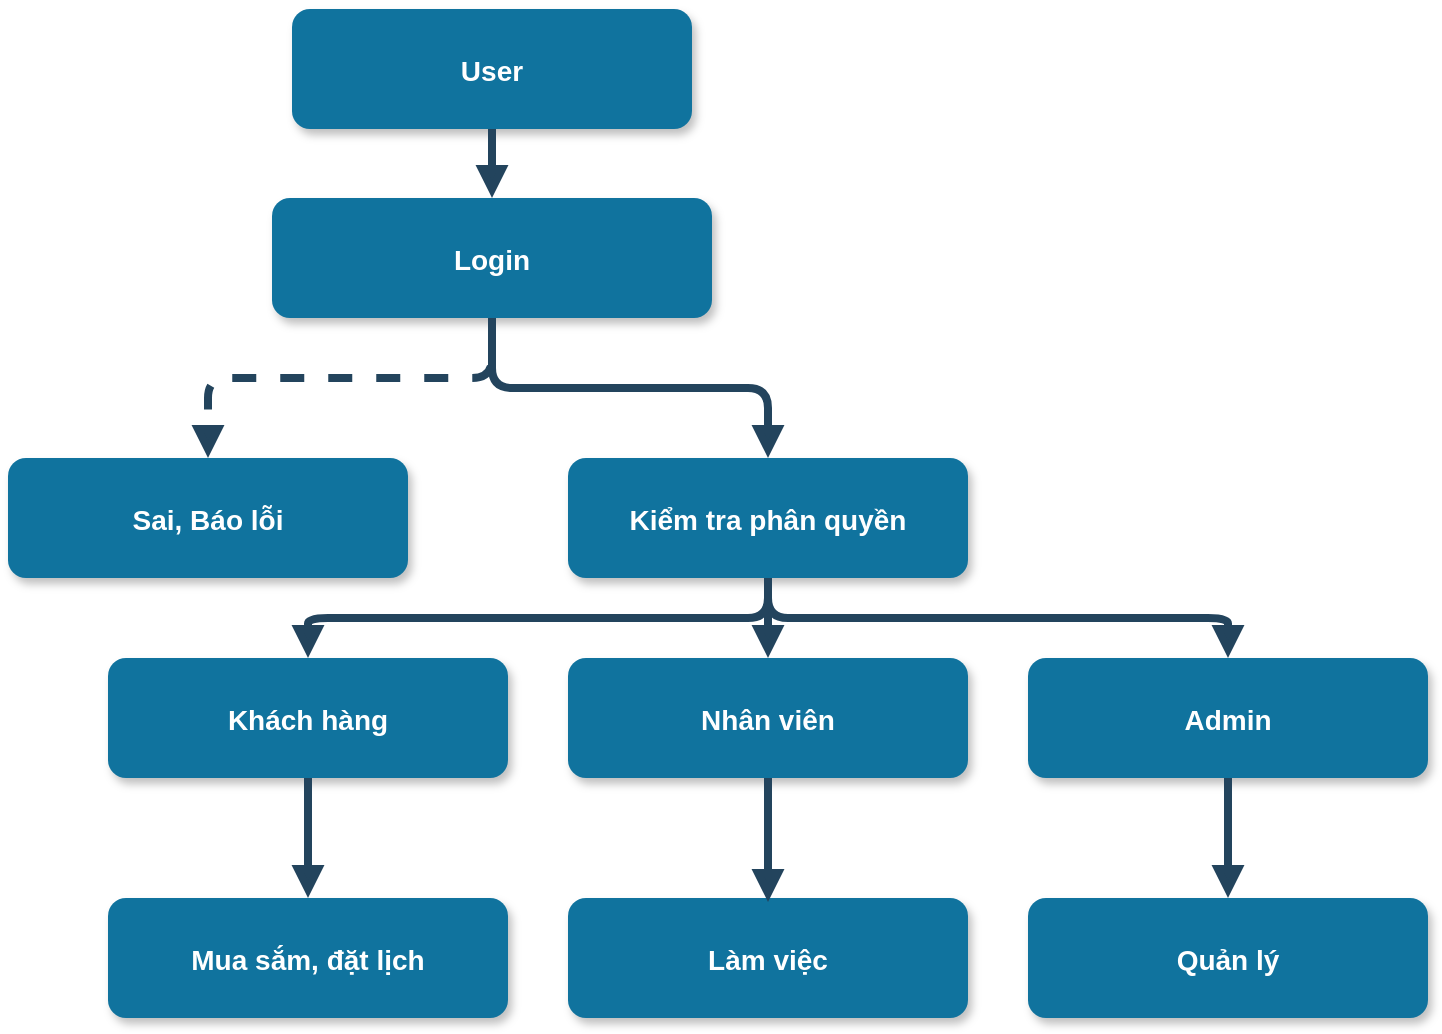 <mxfile version="22.0.2" type="device">
  <diagram name="Page-1" id="97916047-d0de-89f5-080d-49f4d83e522f">
    <mxGraphModel dx="1626" dy="776" grid="1" gridSize="10" guides="1" tooltips="1" connect="1" arrows="1" fold="1" page="1" pageScale="1.5" pageWidth="1169" pageHeight="827" background="none" math="0" shadow="0">
      <root>
        <mxCell id="0" />
        <mxCell id="1" parent="0" />
        <mxCell id="2" value="User" style="rounded=1;fillColor=#10739E;strokeColor=none;shadow=1;gradientColor=none;fontStyle=1;fontColor=#FFFFFF;fontSize=14;" parent="1" vertex="1">
          <mxGeometry x="672" y="205.5" width="200" height="60" as="geometry" />
        </mxCell>
        <mxCell id="3" value="Login" style="rounded=1;fillColor=#10739E;strokeColor=none;shadow=1;gradientColor=none;fontStyle=1;fontColor=#FFFFFF;fontSize=14;" parent="1" vertex="1">
          <mxGeometry x="662" y="300" width="220" height="60" as="geometry" />
        </mxCell>
        <mxCell id="4" value="Sai, Báo lỗi" style="rounded=1;fillColor=#10739E;strokeColor=none;shadow=1;gradientColor=none;fontStyle=1;fontColor=#FFFFFF;fontSize=14;" parent="1" vertex="1">
          <mxGeometry x="530" y="430" width="200" height="60" as="geometry" />
        </mxCell>
        <mxCell id="5" value="Kiểm tra phân quyền" style="rounded=1;fillColor=#10739E;strokeColor=none;shadow=1;gradientColor=none;fontStyle=1;fontColor=#FFFFFF;fontSize=14;" parent="1" vertex="1">
          <mxGeometry x="810" y="430" width="200" height="60" as="geometry" />
        </mxCell>
        <mxCell id="29" value="" style="edgeStyle=elbowEdgeStyle;elbow=vertical;strokeWidth=4;endArrow=block;endFill=1;fontStyle=1;strokeColor=#23445D;" parent="1" source="2" target="3" edge="1">
          <mxGeometry x="22" y="165.5" width="100" height="100" as="geometry">
            <mxPoint x="22" y="265.5" as="sourcePoint" />
            <mxPoint x="122" y="165.5" as="targetPoint" />
          </mxGeometry>
        </mxCell>
        <mxCell id="30" value="" style="edgeStyle=elbowEdgeStyle;elbow=vertical;strokeWidth=4;endArrow=block;endFill=1;fontStyle=1;strokeColor=#23445D;" parent="1" source="3" target="5" edge="1">
          <mxGeometry x="22" y="165.5" width="100" height="100" as="geometry">
            <mxPoint x="22" y="265.5" as="sourcePoint" />
            <mxPoint x="122" y="165.5" as="targetPoint" />
          </mxGeometry>
        </mxCell>
        <mxCell id="tFCZ-1_uRaYaoAAbo1Zd-60" value="Khách hàng" style="rounded=1;fillColor=#10739E;strokeColor=none;shadow=1;gradientColor=none;fontStyle=1;fontColor=#FFFFFF;fontSize=14;" vertex="1" parent="1">
          <mxGeometry x="580" y="530" width="200" height="60" as="geometry" />
        </mxCell>
        <mxCell id="tFCZ-1_uRaYaoAAbo1Zd-61" value="Admin" style="rounded=1;fillColor=#10739E;strokeColor=none;shadow=1;gradientColor=none;fontStyle=1;fontColor=#FFFFFF;fontSize=14;" vertex="1" parent="1">
          <mxGeometry x="1040" y="530" width="200" height="60" as="geometry" />
        </mxCell>
        <mxCell id="tFCZ-1_uRaYaoAAbo1Zd-62" value="Nhân viên" style="rounded=1;fillColor=#10739E;strokeColor=none;shadow=1;gradientColor=none;fontStyle=1;fontColor=#FFFFFF;fontSize=14;" vertex="1" parent="1">
          <mxGeometry x="810" y="530" width="200" height="60" as="geometry" />
        </mxCell>
        <mxCell id="tFCZ-1_uRaYaoAAbo1Zd-63" value="" style="edgeStyle=elbowEdgeStyle;elbow=vertical;strokeWidth=4;endArrow=block;endFill=1;fontStyle=1;strokeColor=#23445D;exitX=0.5;exitY=1;exitDx=0;exitDy=0;entryX=0.5;entryY=0;entryDx=0;entryDy=0;" edge="1" parent="1" source="5" target="tFCZ-1_uRaYaoAAbo1Zd-61">
          <mxGeometry x="22" y="165.5" width="100" height="100" as="geometry">
            <mxPoint x="1000" y="450.0" as="sourcePoint" />
            <mxPoint x="1156" y="511.86" as="targetPoint" />
          </mxGeometry>
        </mxCell>
        <mxCell id="tFCZ-1_uRaYaoAAbo1Zd-64" value="" style="edgeStyle=elbowEdgeStyle;elbow=vertical;strokeWidth=4;endArrow=block;endFill=1;fontStyle=1;strokeColor=#23445D;exitX=0.5;exitY=1;exitDx=0;exitDy=0;entryX=0.5;entryY=0;entryDx=0;entryDy=0;" edge="1" parent="1" source="5" target="tFCZ-1_uRaYaoAAbo1Zd-62">
          <mxGeometry x="22" y="165.5" width="100" height="100" as="geometry">
            <mxPoint x="920" y="500" as="sourcePoint" />
            <mxPoint x="1170" y="540" as="targetPoint" />
          </mxGeometry>
        </mxCell>
        <mxCell id="tFCZ-1_uRaYaoAAbo1Zd-65" value="" style="edgeStyle=elbowEdgeStyle;elbow=vertical;strokeWidth=4;endArrow=block;endFill=1;fontStyle=1;strokeColor=#23445D;exitX=0.5;exitY=1;exitDx=0;exitDy=0;entryX=0.5;entryY=0;entryDx=0;entryDy=0;" edge="1" parent="1" source="5" target="tFCZ-1_uRaYaoAAbo1Zd-60">
          <mxGeometry x="22" y="165.5" width="100" height="100" as="geometry">
            <mxPoint x="930" y="510" as="sourcePoint" />
            <mxPoint x="1180" y="550" as="targetPoint" />
          </mxGeometry>
        </mxCell>
        <mxCell id="tFCZ-1_uRaYaoAAbo1Zd-66" value="Mua sắm, đặt lịch" style="rounded=1;fillColor=#10739E;strokeColor=none;shadow=1;gradientColor=none;fontStyle=1;fontColor=#FFFFFF;fontSize=14;" vertex="1" parent="1">
          <mxGeometry x="580" y="650" width="200" height="60" as="geometry" />
        </mxCell>
        <mxCell id="tFCZ-1_uRaYaoAAbo1Zd-67" value="Làm việc" style="rounded=1;fillColor=#10739E;strokeColor=none;shadow=1;gradientColor=none;fontStyle=1;fontColor=#FFFFFF;fontSize=14;" vertex="1" parent="1">
          <mxGeometry x="810" y="650" width="200" height="60" as="geometry" />
        </mxCell>
        <mxCell id="tFCZ-1_uRaYaoAAbo1Zd-68" value="Quản lý" style="rounded=1;fillColor=#10739E;strokeColor=none;shadow=1;gradientColor=none;fontStyle=1;fontColor=#FFFFFF;fontSize=14;" vertex="1" parent="1">
          <mxGeometry x="1040" y="650" width="200" height="60" as="geometry" />
        </mxCell>
        <mxCell id="tFCZ-1_uRaYaoAAbo1Zd-69" value="" style="edgeStyle=elbowEdgeStyle;elbow=vertical;strokeWidth=4;endArrow=block;endFill=1;fontStyle=1;strokeColor=#23445D;exitX=0.5;exitY=1;exitDx=0;exitDy=0;entryX=0.5;entryY=0;entryDx=0;entryDy=0;" edge="1" parent="1" source="tFCZ-1_uRaYaoAAbo1Zd-60" target="tFCZ-1_uRaYaoAAbo1Zd-66">
          <mxGeometry x="22" y="165.5" width="100" height="100" as="geometry">
            <mxPoint x="920" y="500" as="sourcePoint" />
            <mxPoint x="690" y="540" as="targetPoint" />
          </mxGeometry>
        </mxCell>
        <mxCell id="tFCZ-1_uRaYaoAAbo1Zd-70" value="" style="edgeStyle=elbowEdgeStyle;elbow=vertical;strokeWidth=4;endArrow=block;endFill=1;fontStyle=1;strokeColor=#23445D;exitX=0.5;exitY=1;exitDx=0;exitDy=0;" edge="1" parent="1" source="tFCZ-1_uRaYaoAAbo1Zd-62">
          <mxGeometry x="22" y="165.5" width="100" height="100" as="geometry">
            <mxPoint x="909.41" y="590" as="sourcePoint" />
            <mxPoint x="910" y="652" as="targetPoint" />
          </mxGeometry>
        </mxCell>
        <mxCell id="tFCZ-1_uRaYaoAAbo1Zd-71" value="" style="edgeStyle=elbowEdgeStyle;elbow=vertical;strokeWidth=4;endArrow=block;endFill=1;fontStyle=1;strokeColor=#23445D;exitX=0.5;exitY=1;exitDx=0;exitDy=0;entryX=0.5;entryY=0;entryDx=0;entryDy=0;" edge="1" parent="1" source="tFCZ-1_uRaYaoAAbo1Zd-61" target="tFCZ-1_uRaYaoAAbo1Zd-68">
          <mxGeometry x="22" y="165.5" width="100" height="100" as="geometry">
            <mxPoint x="700" y="610" as="sourcePoint" />
            <mxPoint x="700" y="670" as="targetPoint" />
          </mxGeometry>
        </mxCell>
        <mxCell id="tFCZ-1_uRaYaoAAbo1Zd-72" value="" style="edgeStyle=elbowEdgeStyle;elbow=vertical;strokeWidth=4;endArrow=block;endFill=1;fontStyle=1;dashed=1;strokeColor=#23445D;exitX=0.5;exitY=1;exitDx=0;exitDy=0;entryX=0.5;entryY=0;entryDx=0;entryDy=0;" edge="1" parent="1" source="3" target="4">
          <mxGeometry x="22" y="165.5" width="100" height="100" as="geometry">
            <mxPoint x="672" y="360" as="sourcePoint" />
            <mxPoint x="1272" y="550" as="targetPoint" />
            <Array as="points">
              <mxPoint x="700" y="390" />
            </Array>
          </mxGeometry>
        </mxCell>
      </root>
    </mxGraphModel>
  </diagram>
</mxfile>
